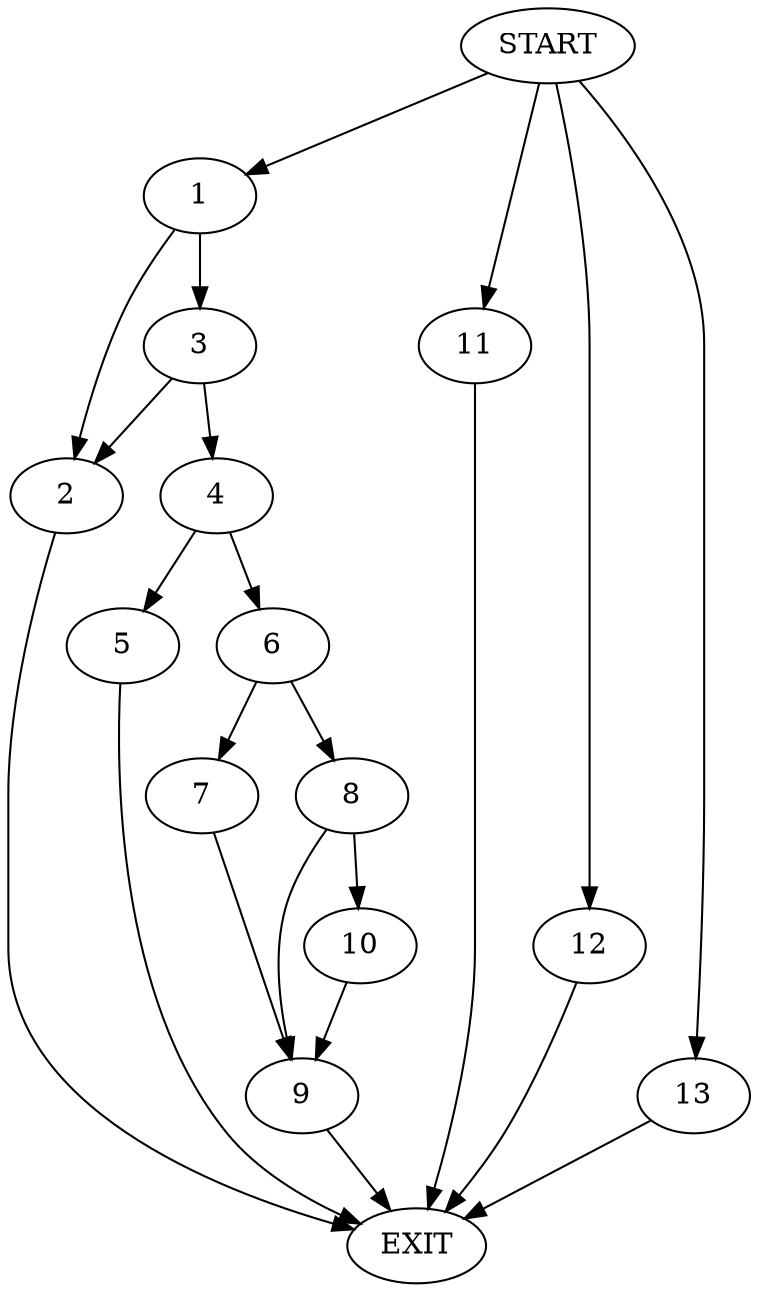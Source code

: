 digraph {
0 [label="START"]
14 [label="EXIT"]
0 -> 1
1 -> 2
1 -> 3
2 -> 14
3 -> 2
3 -> 4
4 -> 5
4 -> 6
5 -> 14
6 -> 7
6 -> 8
7 -> 9
8 -> 10
8 -> 9
0 -> 11
11 -> 14
0 -> 12
12 -> 14
9 -> 14
10 -> 9
0 -> 13
13 -> 14
}
